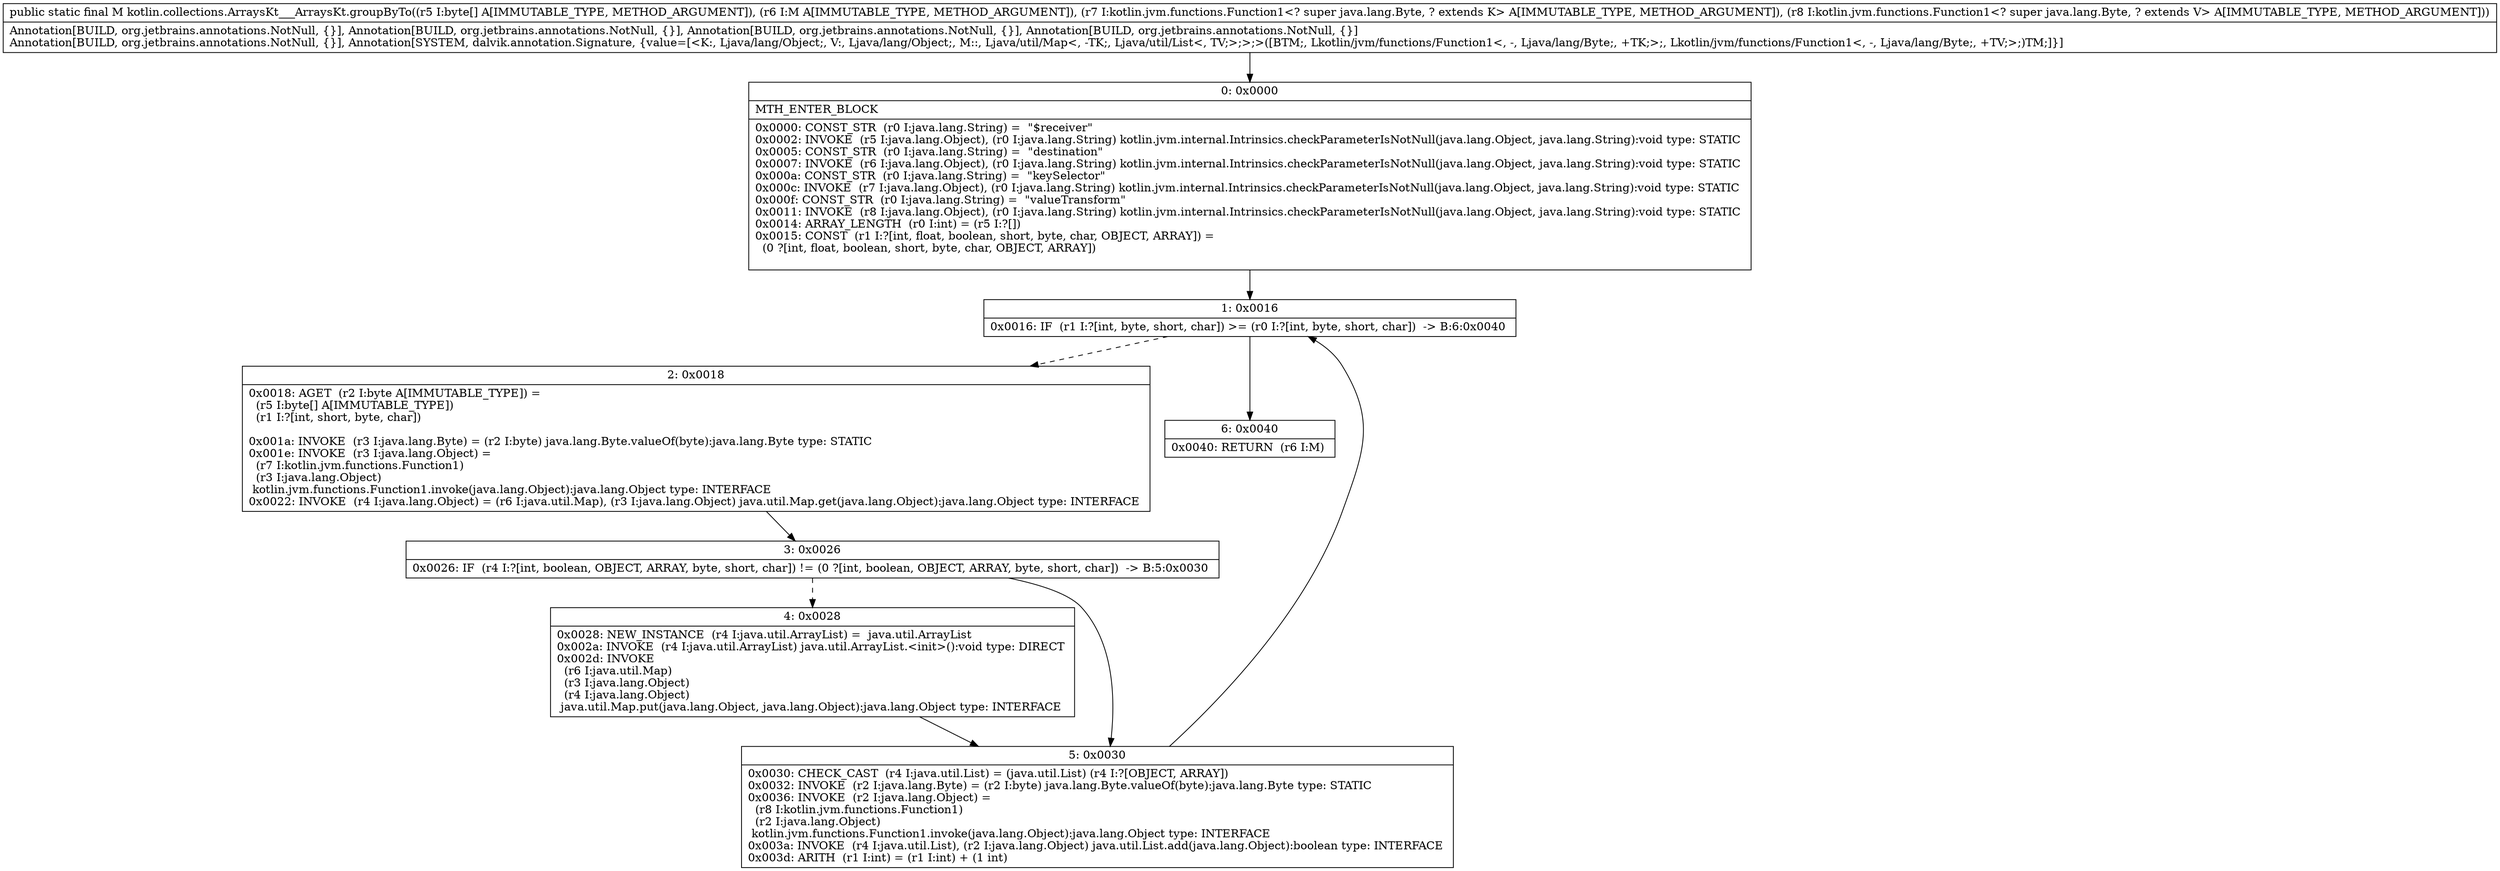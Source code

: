 digraph "CFG forkotlin.collections.ArraysKt___ArraysKt.groupByTo([BLjava\/util\/Map;Lkotlin\/jvm\/functions\/Function1;Lkotlin\/jvm\/functions\/Function1;)Ljava\/util\/Map;" {
Node_0 [shape=record,label="{0\:\ 0x0000|MTH_ENTER_BLOCK\l|0x0000: CONST_STR  (r0 I:java.lang.String) =  \"$receiver\" \l0x0002: INVOKE  (r5 I:java.lang.Object), (r0 I:java.lang.String) kotlin.jvm.internal.Intrinsics.checkParameterIsNotNull(java.lang.Object, java.lang.String):void type: STATIC \l0x0005: CONST_STR  (r0 I:java.lang.String) =  \"destination\" \l0x0007: INVOKE  (r6 I:java.lang.Object), (r0 I:java.lang.String) kotlin.jvm.internal.Intrinsics.checkParameterIsNotNull(java.lang.Object, java.lang.String):void type: STATIC \l0x000a: CONST_STR  (r0 I:java.lang.String) =  \"keySelector\" \l0x000c: INVOKE  (r7 I:java.lang.Object), (r0 I:java.lang.String) kotlin.jvm.internal.Intrinsics.checkParameterIsNotNull(java.lang.Object, java.lang.String):void type: STATIC \l0x000f: CONST_STR  (r0 I:java.lang.String) =  \"valueTransform\" \l0x0011: INVOKE  (r8 I:java.lang.Object), (r0 I:java.lang.String) kotlin.jvm.internal.Intrinsics.checkParameterIsNotNull(java.lang.Object, java.lang.String):void type: STATIC \l0x0014: ARRAY_LENGTH  (r0 I:int) = (r5 I:?[]) \l0x0015: CONST  (r1 I:?[int, float, boolean, short, byte, char, OBJECT, ARRAY]) = \l  (0 ?[int, float, boolean, short, byte, char, OBJECT, ARRAY])\l \l}"];
Node_1 [shape=record,label="{1\:\ 0x0016|0x0016: IF  (r1 I:?[int, byte, short, char]) \>= (r0 I:?[int, byte, short, char])  \-\> B:6:0x0040 \l}"];
Node_2 [shape=record,label="{2\:\ 0x0018|0x0018: AGET  (r2 I:byte A[IMMUTABLE_TYPE]) = \l  (r5 I:byte[] A[IMMUTABLE_TYPE])\l  (r1 I:?[int, short, byte, char])\l \l0x001a: INVOKE  (r3 I:java.lang.Byte) = (r2 I:byte) java.lang.Byte.valueOf(byte):java.lang.Byte type: STATIC \l0x001e: INVOKE  (r3 I:java.lang.Object) = \l  (r7 I:kotlin.jvm.functions.Function1)\l  (r3 I:java.lang.Object)\l kotlin.jvm.functions.Function1.invoke(java.lang.Object):java.lang.Object type: INTERFACE \l0x0022: INVOKE  (r4 I:java.lang.Object) = (r6 I:java.util.Map), (r3 I:java.lang.Object) java.util.Map.get(java.lang.Object):java.lang.Object type: INTERFACE \l}"];
Node_3 [shape=record,label="{3\:\ 0x0026|0x0026: IF  (r4 I:?[int, boolean, OBJECT, ARRAY, byte, short, char]) != (0 ?[int, boolean, OBJECT, ARRAY, byte, short, char])  \-\> B:5:0x0030 \l}"];
Node_4 [shape=record,label="{4\:\ 0x0028|0x0028: NEW_INSTANCE  (r4 I:java.util.ArrayList) =  java.util.ArrayList \l0x002a: INVOKE  (r4 I:java.util.ArrayList) java.util.ArrayList.\<init\>():void type: DIRECT \l0x002d: INVOKE  \l  (r6 I:java.util.Map)\l  (r3 I:java.lang.Object)\l  (r4 I:java.lang.Object)\l java.util.Map.put(java.lang.Object, java.lang.Object):java.lang.Object type: INTERFACE \l}"];
Node_5 [shape=record,label="{5\:\ 0x0030|0x0030: CHECK_CAST  (r4 I:java.util.List) = (java.util.List) (r4 I:?[OBJECT, ARRAY]) \l0x0032: INVOKE  (r2 I:java.lang.Byte) = (r2 I:byte) java.lang.Byte.valueOf(byte):java.lang.Byte type: STATIC \l0x0036: INVOKE  (r2 I:java.lang.Object) = \l  (r8 I:kotlin.jvm.functions.Function1)\l  (r2 I:java.lang.Object)\l kotlin.jvm.functions.Function1.invoke(java.lang.Object):java.lang.Object type: INTERFACE \l0x003a: INVOKE  (r4 I:java.util.List), (r2 I:java.lang.Object) java.util.List.add(java.lang.Object):boolean type: INTERFACE \l0x003d: ARITH  (r1 I:int) = (r1 I:int) + (1 int) \l}"];
Node_6 [shape=record,label="{6\:\ 0x0040|0x0040: RETURN  (r6 I:M) \l}"];
MethodNode[shape=record,label="{public static final M kotlin.collections.ArraysKt___ArraysKt.groupByTo((r5 I:byte[] A[IMMUTABLE_TYPE, METHOD_ARGUMENT]), (r6 I:M A[IMMUTABLE_TYPE, METHOD_ARGUMENT]), (r7 I:kotlin.jvm.functions.Function1\<? super java.lang.Byte, ? extends K\> A[IMMUTABLE_TYPE, METHOD_ARGUMENT]), (r8 I:kotlin.jvm.functions.Function1\<? super java.lang.Byte, ? extends V\> A[IMMUTABLE_TYPE, METHOD_ARGUMENT]))  | Annotation[BUILD, org.jetbrains.annotations.NotNull, \{\}], Annotation[BUILD, org.jetbrains.annotations.NotNull, \{\}], Annotation[BUILD, org.jetbrains.annotations.NotNull, \{\}], Annotation[BUILD, org.jetbrains.annotations.NotNull, \{\}]\lAnnotation[BUILD, org.jetbrains.annotations.NotNull, \{\}], Annotation[SYSTEM, dalvik.annotation.Signature, \{value=[\<K:, Ljava\/lang\/Object;, V:, Ljava\/lang\/Object;, M::, Ljava\/util\/Map\<, \-TK;, Ljava\/util\/List\<, TV;\>;\>;\>([BTM;, Lkotlin\/jvm\/functions\/Function1\<, \-, Ljava\/lang\/Byte;, +TK;\>;, Lkotlin\/jvm\/functions\/Function1\<, \-, Ljava\/lang\/Byte;, +TV;\>;)TM;]\}]\l}"];
MethodNode -> Node_0;
Node_0 -> Node_1;
Node_1 -> Node_2[style=dashed];
Node_1 -> Node_6;
Node_2 -> Node_3;
Node_3 -> Node_4[style=dashed];
Node_3 -> Node_5;
Node_4 -> Node_5;
Node_5 -> Node_1;
}

